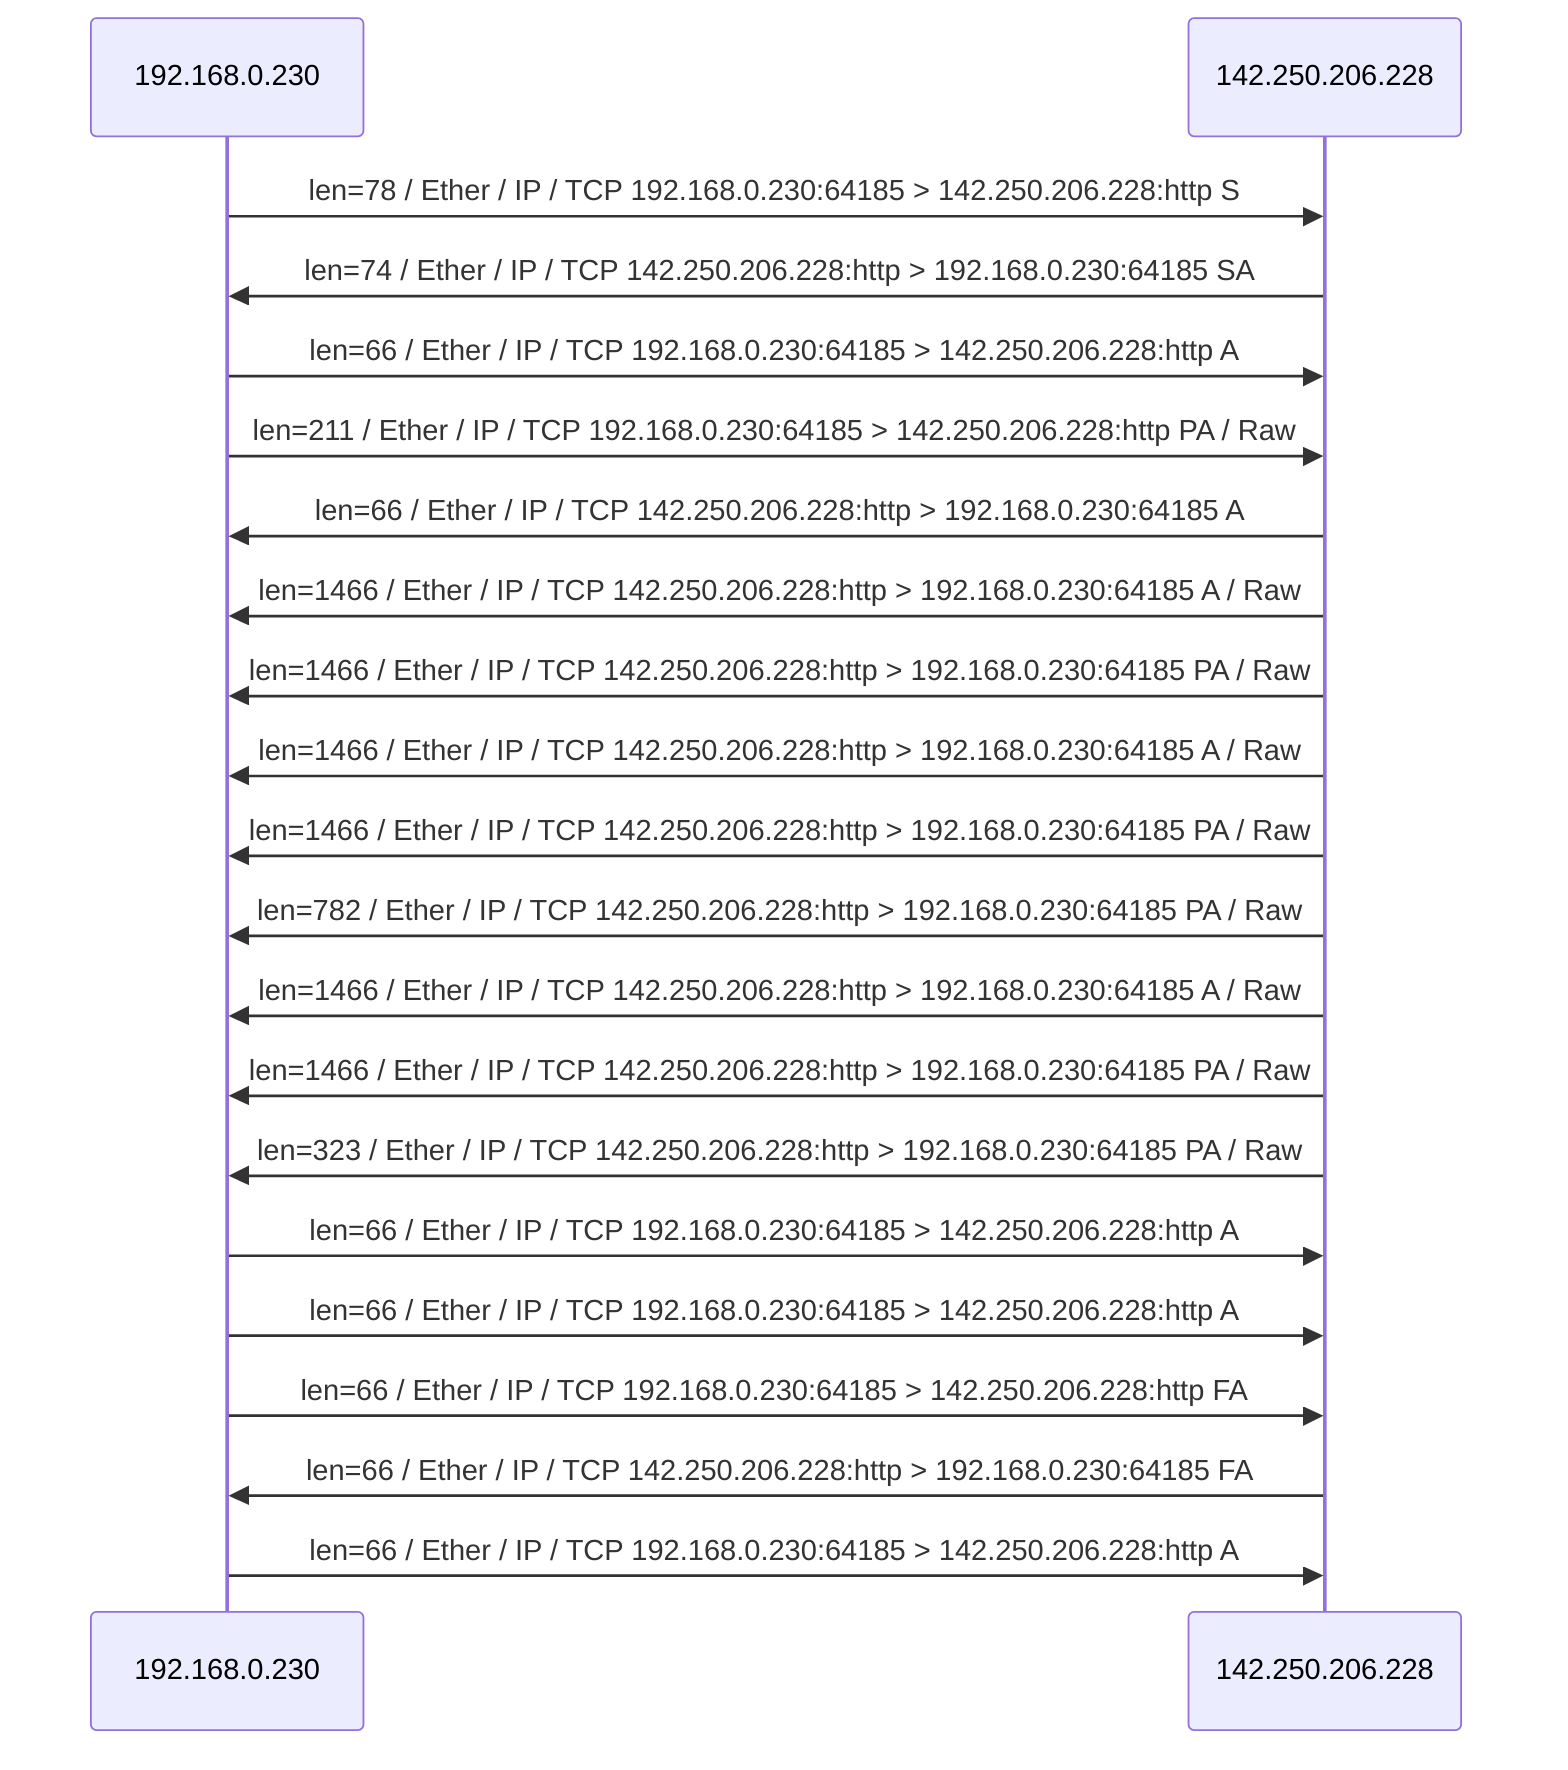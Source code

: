 sequenceDiagram
    192.168.0.230->>142.250.206.228: len=78 / Ether / IP / TCP 192.168.0.230:64185 > 142.250.206.228:http S
    142.250.206.228->>192.168.0.230: len=74 / Ether / IP / TCP 142.250.206.228:http > 192.168.0.230:64185 SA
    192.168.0.230->>142.250.206.228: len=66 / Ether / IP / TCP 192.168.0.230:64185 > 142.250.206.228:http A
    192.168.0.230->>142.250.206.228: len=211 / Ether / IP / TCP 192.168.0.230:64185 > 142.250.206.228:http PA / Raw
    142.250.206.228->>192.168.0.230: len=66 / Ether / IP / TCP 142.250.206.228:http > 192.168.0.230:64185 A
    142.250.206.228->>192.168.0.230: len=1466 / Ether / IP / TCP 142.250.206.228:http > 192.168.0.230:64185 A / Raw
    142.250.206.228->>192.168.0.230: len=1466 / Ether / IP / TCP 142.250.206.228:http > 192.168.0.230:64185 PA / Raw
    142.250.206.228->>192.168.0.230: len=1466 / Ether / IP / TCP 142.250.206.228:http > 192.168.0.230:64185 A / Raw
    142.250.206.228->>192.168.0.230: len=1466 / Ether / IP / TCP 142.250.206.228:http > 192.168.0.230:64185 PA / Raw
    142.250.206.228->>192.168.0.230: len=782 / Ether / IP / TCP 142.250.206.228:http > 192.168.0.230:64185 PA / Raw
    142.250.206.228->>192.168.0.230: len=1466 / Ether / IP / TCP 142.250.206.228:http > 192.168.0.230:64185 A / Raw
    142.250.206.228->>192.168.0.230: len=1466 / Ether / IP / TCP 142.250.206.228:http > 192.168.0.230:64185 PA / Raw
    142.250.206.228->>192.168.0.230: len=323 / Ether / IP / TCP 142.250.206.228:http > 192.168.0.230:64185 PA / Raw
    192.168.0.230->>142.250.206.228: len=66 / Ether / IP / TCP 192.168.0.230:64185 > 142.250.206.228:http A
    192.168.0.230->>142.250.206.228: len=66 / Ether / IP / TCP 192.168.0.230:64185 > 142.250.206.228:http A
    192.168.0.230->>142.250.206.228: len=66 / Ether / IP / TCP 192.168.0.230:64185 > 142.250.206.228:http FA
    142.250.206.228->>192.168.0.230: len=66 / Ether / IP / TCP 142.250.206.228:http > 192.168.0.230:64185 FA
    192.168.0.230->>142.250.206.228: len=66 / Ether / IP / TCP 192.168.0.230:64185 > 142.250.206.228:http A